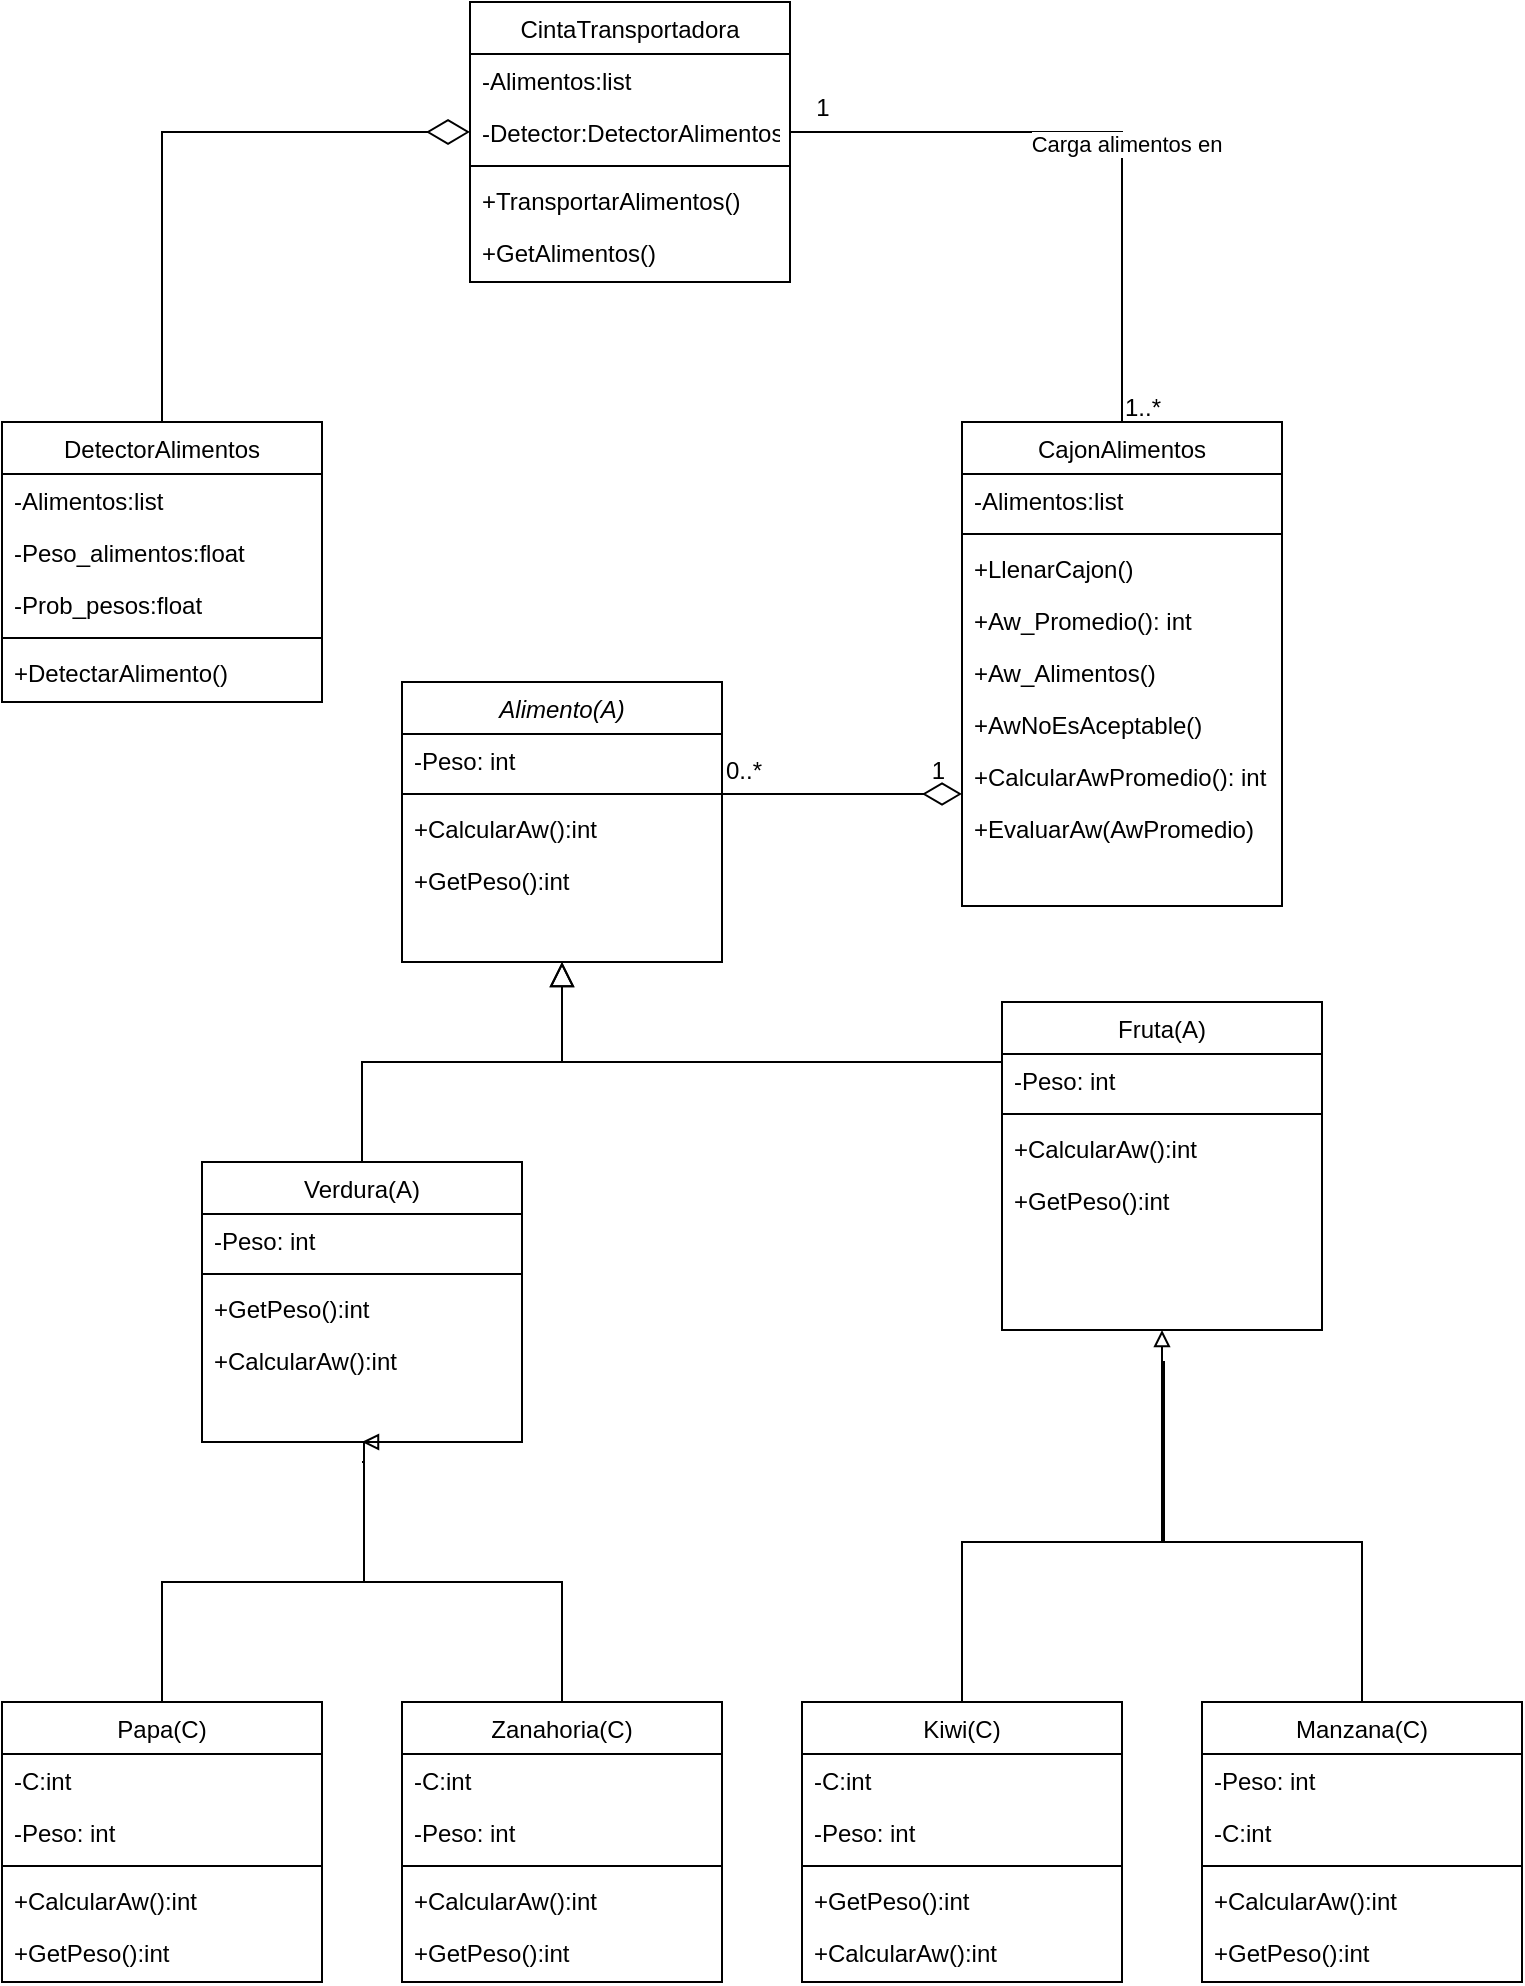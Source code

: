 <mxfile version="21.8.2" type="device">
  <diagram id="C5RBs43oDa-KdzZeNtuy" name="Page-1">
    <mxGraphModel dx="480" dy="1708" grid="1" gridSize="10" guides="1" tooltips="1" connect="1" arrows="1" fold="1" page="1" pageScale="1" pageWidth="827" pageHeight="1169" math="0" shadow="0">
      <root>
        <mxCell id="WIyWlLk6GJQsqaUBKTNV-0" />
        <mxCell id="WIyWlLk6GJQsqaUBKTNV-1" parent="WIyWlLk6GJQsqaUBKTNV-0" />
        <mxCell id="zkfFHV4jXpPFQw0GAbJ--0" value="Alimento(A)" style="swimlane;fontStyle=2;align=center;verticalAlign=top;childLayout=stackLayout;horizontal=1;startSize=26;horizontalStack=0;resizeParent=1;resizeLast=0;collapsible=1;marginBottom=0;rounded=0;shadow=0;strokeWidth=1;" parent="WIyWlLk6GJQsqaUBKTNV-1" vertex="1">
          <mxGeometry x="220" y="120" width="160" height="140" as="geometry">
            <mxRectangle x="230" y="140" width="160" height="26" as="alternateBounds" />
          </mxGeometry>
        </mxCell>
        <mxCell id="vRDSo-3gwmN9hRa0ndn9-1" value="-Peso: int" style="text;align=left;verticalAlign=top;spacingLeft=4;spacingRight=4;overflow=hidden;rotatable=0;points=[[0,0.5],[1,0.5]];portConstraint=eastwest;" parent="zkfFHV4jXpPFQw0GAbJ--0" vertex="1">
          <mxGeometry y="26" width="160" height="26" as="geometry" />
        </mxCell>
        <mxCell id="zkfFHV4jXpPFQw0GAbJ--4" value="" style="line;html=1;strokeWidth=1;align=left;verticalAlign=middle;spacingTop=-1;spacingLeft=3;spacingRight=3;rotatable=0;labelPosition=right;points=[];portConstraint=eastwest;" parent="zkfFHV4jXpPFQw0GAbJ--0" vertex="1">
          <mxGeometry y="52" width="160" height="8" as="geometry" />
        </mxCell>
        <mxCell id="zkfFHV4jXpPFQw0GAbJ--5" value="+CalcularAw():int" style="text;align=left;verticalAlign=top;spacingLeft=4;spacingRight=4;overflow=hidden;rotatable=0;points=[[0,0.5],[1,0.5]];portConstraint=eastwest;" parent="zkfFHV4jXpPFQw0GAbJ--0" vertex="1">
          <mxGeometry y="60" width="160" height="26" as="geometry" />
        </mxCell>
        <mxCell id="vRDSo-3gwmN9hRa0ndn9-2" value="+GetPeso():int" style="text;align=left;verticalAlign=top;spacingLeft=4;spacingRight=4;overflow=hidden;rotatable=0;points=[[0,0.5],[1,0.5]];portConstraint=eastwest;" parent="zkfFHV4jXpPFQw0GAbJ--0" vertex="1">
          <mxGeometry y="86" width="160" height="26" as="geometry" />
        </mxCell>
        <mxCell id="zkfFHV4jXpPFQw0GAbJ--6" value="Verdura(A)" style="swimlane;fontStyle=0;align=center;verticalAlign=top;childLayout=stackLayout;horizontal=1;startSize=26;horizontalStack=0;resizeParent=1;resizeLast=0;collapsible=1;marginBottom=0;rounded=0;shadow=0;strokeWidth=1;" parent="WIyWlLk6GJQsqaUBKTNV-1" vertex="1">
          <mxGeometry x="120" y="360" width="160" height="140" as="geometry">
            <mxRectangle x="130" y="380" width="160" height="26" as="alternateBounds" />
          </mxGeometry>
        </mxCell>
        <mxCell id="vRDSo-3gwmN9hRa0ndn9-9" value="-Peso: int" style="text;align=left;verticalAlign=top;spacingLeft=4;spacingRight=4;overflow=hidden;rotatable=0;points=[[0,0.5],[1,0.5]];portConstraint=eastwest;" parent="zkfFHV4jXpPFQw0GAbJ--6" vertex="1">
          <mxGeometry y="26" width="160" height="26" as="geometry" />
        </mxCell>
        <mxCell id="zkfFHV4jXpPFQw0GAbJ--9" value="" style="line;html=1;strokeWidth=1;align=left;verticalAlign=middle;spacingTop=-1;spacingLeft=3;spacingRight=3;rotatable=0;labelPosition=right;points=[];portConstraint=eastwest;" parent="zkfFHV4jXpPFQw0GAbJ--6" vertex="1">
          <mxGeometry y="52" width="160" height="8" as="geometry" />
        </mxCell>
        <mxCell id="vRDSo-3gwmN9hRa0ndn9-7" value="+GetPeso():int" style="text;align=left;verticalAlign=top;spacingLeft=4;spacingRight=4;overflow=hidden;rotatable=0;points=[[0,0.5],[1,0.5]];portConstraint=eastwest;" parent="zkfFHV4jXpPFQw0GAbJ--6" vertex="1">
          <mxGeometry y="60" width="160" height="26" as="geometry" />
        </mxCell>
        <mxCell id="vRDSo-3gwmN9hRa0ndn9-8" value="+CalcularAw():int" style="text;align=left;verticalAlign=top;spacingLeft=4;spacingRight=4;overflow=hidden;rotatable=0;points=[[0,0.5],[1,0.5]];portConstraint=eastwest;" parent="zkfFHV4jXpPFQw0GAbJ--6" vertex="1">
          <mxGeometry y="86" width="160" height="26" as="geometry" />
        </mxCell>
        <mxCell id="zkfFHV4jXpPFQw0GAbJ--12" value="" style="endArrow=block;endSize=10;endFill=0;shadow=0;strokeWidth=1;rounded=0;edgeStyle=elbowEdgeStyle;elbow=vertical;" parent="WIyWlLk6GJQsqaUBKTNV-1" source="zkfFHV4jXpPFQw0GAbJ--6" target="zkfFHV4jXpPFQw0GAbJ--0" edge="1">
          <mxGeometry width="160" relative="1" as="geometry">
            <mxPoint x="200" y="203" as="sourcePoint" />
            <mxPoint x="200" y="203" as="targetPoint" />
          </mxGeometry>
        </mxCell>
        <mxCell id="zkfFHV4jXpPFQw0GAbJ--13" value="Fruta(A)" style="swimlane;fontStyle=0;align=center;verticalAlign=top;childLayout=stackLayout;horizontal=1;startSize=26;horizontalStack=0;resizeParent=1;resizeLast=0;collapsible=1;marginBottom=0;rounded=0;shadow=0;strokeWidth=1;" parent="WIyWlLk6GJQsqaUBKTNV-1" vertex="1">
          <mxGeometry x="520" y="280" width="160" height="164" as="geometry">
            <mxRectangle x="340" y="380" width="170" height="26" as="alternateBounds" />
          </mxGeometry>
        </mxCell>
        <mxCell id="vRDSo-3gwmN9hRa0ndn9-29" value="-Peso: int" style="text;align=left;verticalAlign=top;spacingLeft=4;spacingRight=4;overflow=hidden;rotatable=0;points=[[0,0.5],[1,0.5]];portConstraint=eastwest;" parent="zkfFHV4jXpPFQw0GAbJ--13" vertex="1">
          <mxGeometry y="26" width="160" height="26" as="geometry" />
        </mxCell>
        <mxCell id="zkfFHV4jXpPFQw0GAbJ--15" value="" style="line;html=1;strokeWidth=1;align=left;verticalAlign=middle;spacingTop=-1;spacingLeft=3;spacingRight=3;rotatable=0;labelPosition=right;points=[];portConstraint=eastwest;" parent="zkfFHV4jXpPFQw0GAbJ--13" vertex="1">
          <mxGeometry y="52" width="160" height="8" as="geometry" />
        </mxCell>
        <mxCell id="vRDSo-3gwmN9hRa0ndn9-27" value="+CalcularAw():int" style="text;align=left;verticalAlign=top;spacingLeft=4;spacingRight=4;overflow=hidden;rotatable=0;points=[[0,0.5],[1,0.5]];portConstraint=eastwest;" parent="zkfFHV4jXpPFQw0GAbJ--13" vertex="1">
          <mxGeometry y="60" width="160" height="26" as="geometry" />
        </mxCell>
        <mxCell id="vRDSo-3gwmN9hRa0ndn9-28" value="+GetPeso():int" style="text;align=left;verticalAlign=top;spacingLeft=4;spacingRight=4;overflow=hidden;rotatable=0;points=[[0,0.5],[1,0.5]];portConstraint=eastwest;" parent="zkfFHV4jXpPFQw0GAbJ--13" vertex="1">
          <mxGeometry y="86" width="160" height="26" as="geometry" />
        </mxCell>
        <mxCell id="zkfFHV4jXpPFQw0GAbJ--16" value="" style="endArrow=block;endSize=10;endFill=0;shadow=0;strokeWidth=1;rounded=0;edgeStyle=elbowEdgeStyle;elbow=vertical;" parent="WIyWlLk6GJQsqaUBKTNV-1" source="zkfFHV4jXpPFQw0GAbJ--13" target="zkfFHV4jXpPFQw0GAbJ--0" edge="1">
          <mxGeometry width="160" relative="1" as="geometry">
            <mxPoint x="210" y="373" as="sourcePoint" />
            <mxPoint x="310" y="271" as="targetPoint" />
            <Array as="points">
              <mxPoint x="450" y="310" />
            </Array>
          </mxGeometry>
        </mxCell>
        <mxCell id="zkfFHV4jXpPFQw0GAbJ--17" value="CajonAlimentos" style="swimlane;fontStyle=0;align=center;verticalAlign=top;childLayout=stackLayout;horizontal=1;startSize=26;horizontalStack=0;resizeParent=1;resizeLast=0;collapsible=1;marginBottom=0;rounded=0;shadow=0;strokeWidth=1;" parent="WIyWlLk6GJQsqaUBKTNV-1" vertex="1">
          <mxGeometry x="500" y="-10" width="160" height="242" as="geometry">
            <mxRectangle x="550" y="140" width="160" height="26" as="alternateBounds" />
          </mxGeometry>
        </mxCell>
        <mxCell id="zkfFHV4jXpPFQw0GAbJ--20" value="-Alimentos:list" style="text;align=left;verticalAlign=top;spacingLeft=4;spacingRight=4;overflow=hidden;rotatable=0;points=[[0,0.5],[1,0.5]];portConstraint=eastwest;rounded=0;shadow=0;html=0;" parent="zkfFHV4jXpPFQw0GAbJ--17" vertex="1">
          <mxGeometry y="26" width="160" height="26" as="geometry" />
        </mxCell>
        <mxCell id="zkfFHV4jXpPFQw0GAbJ--23" value="" style="line;html=1;strokeWidth=1;align=left;verticalAlign=middle;spacingTop=-1;spacingLeft=3;spacingRight=3;rotatable=0;labelPosition=right;points=[];portConstraint=eastwest;" parent="zkfFHV4jXpPFQw0GAbJ--17" vertex="1">
          <mxGeometry y="52" width="160" height="8" as="geometry" />
        </mxCell>
        <mxCell id="vRDSo-3gwmN9hRa0ndn9-47" value="+LlenarCajon()" style="text;align=left;verticalAlign=top;spacingLeft=4;spacingRight=4;overflow=hidden;rotatable=0;points=[[0,0.5],[1,0.5]];portConstraint=eastwest;" parent="zkfFHV4jXpPFQw0GAbJ--17" vertex="1">
          <mxGeometry y="60" width="160" height="26" as="geometry" />
        </mxCell>
        <mxCell id="vRDSo-3gwmN9hRa0ndn9-48" value="+Aw_Promedio(): int" style="text;align=left;verticalAlign=top;spacingLeft=4;spacingRight=4;overflow=hidden;rotatable=0;points=[[0,0.5],[1,0.5]];portConstraint=eastwest;" parent="zkfFHV4jXpPFQw0GAbJ--17" vertex="1">
          <mxGeometry y="86" width="160" height="26" as="geometry" />
        </mxCell>
        <mxCell id="vRDSo-3gwmN9hRa0ndn9-49" value="+Aw_Alimentos()" style="text;align=left;verticalAlign=top;spacingLeft=4;spacingRight=4;overflow=hidden;rotatable=0;points=[[0,0.5],[1,0.5]];portConstraint=eastwest;" parent="zkfFHV4jXpPFQw0GAbJ--17" vertex="1">
          <mxGeometry y="112" width="160" height="26" as="geometry" />
        </mxCell>
        <mxCell id="vRDSo-3gwmN9hRa0ndn9-66" value="+AwNoEsAceptable()" style="text;align=left;verticalAlign=top;spacingLeft=4;spacingRight=4;overflow=hidden;rotatable=0;points=[[0,0.5],[1,0.5]];portConstraint=eastwest;" parent="zkfFHV4jXpPFQw0GAbJ--17" vertex="1">
          <mxGeometry y="138" width="160" height="26" as="geometry" />
        </mxCell>
        <mxCell id="vRDSo-3gwmN9hRa0ndn9-50" value="+CalcularAwPromedio(): int" style="text;align=left;verticalAlign=top;spacingLeft=4;spacingRight=4;overflow=hidden;rotatable=0;points=[[0,0.5],[1,0.5]];portConstraint=eastwest;" parent="zkfFHV4jXpPFQw0GAbJ--17" vertex="1">
          <mxGeometry y="164" width="160" height="26" as="geometry" />
        </mxCell>
        <mxCell id="vRDSo-3gwmN9hRa0ndn9-51" value="+EvaluarAw(AwPromedio)" style="text;align=left;verticalAlign=top;spacingLeft=4;spacingRight=4;overflow=hidden;rotatable=0;points=[[0,0.5],[1,0.5]];portConstraint=eastwest;" parent="zkfFHV4jXpPFQw0GAbJ--17" vertex="1">
          <mxGeometry y="190" width="160" height="26" as="geometry" />
        </mxCell>
        <mxCell id="zkfFHV4jXpPFQw0GAbJ--26" value="" style="endArrow=diamondThin;shadow=0;strokeWidth=1;rounded=0;endFill=0;edgeStyle=elbowEdgeStyle;elbow=vertical;endSize=17;" parent="WIyWlLk6GJQsqaUBKTNV-1" source="zkfFHV4jXpPFQw0GAbJ--0" target="zkfFHV4jXpPFQw0GAbJ--17" edge="1">
          <mxGeometry x="0.5" y="41" relative="1" as="geometry">
            <mxPoint x="380" y="192" as="sourcePoint" />
            <mxPoint x="540" y="192" as="targetPoint" />
            <mxPoint x="-40" y="32" as="offset" />
          </mxGeometry>
        </mxCell>
        <mxCell id="zkfFHV4jXpPFQw0GAbJ--27" value="0..*" style="resizable=0;align=left;verticalAlign=bottom;labelBackgroundColor=none;fontSize=12;" parent="zkfFHV4jXpPFQw0GAbJ--26" connectable="0" vertex="1">
          <mxGeometry x="-1" relative="1" as="geometry">
            <mxPoint y="-3" as="offset" />
          </mxGeometry>
        </mxCell>
        <mxCell id="zkfFHV4jXpPFQw0GAbJ--28" value="1" style="resizable=0;align=right;verticalAlign=bottom;labelBackgroundColor=none;fontSize=12;" parent="zkfFHV4jXpPFQw0GAbJ--26" connectable="0" vertex="1">
          <mxGeometry x="1" relative="1" as="geometry">
            <mxPoint x="-7" y="-3" as="offset" />
          </mxGeometry>
        </mxCell>
        <mxCell id="356g7T61O0SfPI4QCvNZ-16" style="edgeStyle=orthogonalEdgeStyle;rounded=0;orthogonalLoop=1;jettySize=auto;html=1;exitX=0.5;exitY=0;exitDx=0;exitDy=0;endArrow=block;endFill=0;" parent="WIyWlLk6GJQsqaUBKTNV-1" source="356g7T61O0SfPI4QCvNZ-4" edge="1">
          <mxGeometry relative="1" as="geometry">
            <mxPoint x="200" y="500" as="targetPoint" />
            <Array as="points">
              <mxPoint x="100" y="570" />
              <mxPoint x="201" y="570" />
            </Array>
          </mxGeometry>
        </mxCell>
        <mxCell id="356g7T61O0SfPI4QCvNZ-4" value="Papa(C)" style="swimlane;fontStyle=0;align=center;verticalAlign=top;childLayout=stackLayout;horizontal=1;startSize=26;horizontalStack=0;resizeParent=1;resizeLast=0;collapsible=1;marginBottom=0;rounded=0;shadow=0;strokeWidth=1;" parent="WIyWlLk6GJQsqaUBKTNV-1" vertex="1">
          <mxGeometry x="20" y="630" width="160" height="140" as="geometry">
            <mxRectangle x="130" y="380" width="160" height="26" as="alternateBounds" />
          </mxGeometry>
        </mxCell>
        <mxCell id="vRDSo-3gwmN9hRa0ndn9-14" value="-C:int" style="text;align=left;verticalAlign=top;spacingLeft=4;spacingRight=4;overflow=hidden;rotatable=0;points=[[0,0.5],[1,0.5]];portConstraint=eastwest;" parent="356g7T61O0SfPI4QCvNZ-4" vertex="1">
          <mxGeometry y="26" width="160" height="26" as="geometry" />
        </mxCell>
        <mxCell id="vRDSo-3gwmN9hRa0ndn9-13" value="-Peso: int" style="text;align=left;verticalAlign=top;spacingLeft=4;spacingRight=4;overflow=hidden;rotatable=0;points=[[0,0.5],[1,0.5]];portConstraint=eastwest;" parent="356g7T61O0SfPI4QCvNZ-4" vertex="1">
          <mxGeometry y="52" width="160" height="26" as="geometry" />
        </mxCell>
        <mxCell id="356g7T61O0SfPI4QCvNZ-7" value="" style="line;html=1;strokeWidth=1;align=left;verticalAlign=middle;spacingTop=-1;spacingLeft=3;spacingRight=3;rotatable=0;labelPosition=right;points=[];portConstraint=eastwest;" parent="356g7T61O0SfPI4QCvNZ-4" vertex="1">
          <mxGeometry y="78" width="160" height="8" as="geometry" />
        </mxCell>
        <mxCell id="vRDSo-3gwmN9hRa0ndn9-11" value="+CalcularAw():int" style="text;align=left;verticalAlign=top;spacingLeft=4;spacingRight=4;overflow=hidden;rotatable=0;points=[[0,0.5],[1,0.5]];portConstraint=eastwest;" parent="356g7T61O0SfPI4QCvNZ-4" vertex="1">
          <mxGeometry y="86" width="160" height="26" as="geometry" />
        </mxCell>
        <mxCell id="vRDSo-3gwmN9hRa0ndn9-12" value="+GetPeso():int" style="text;align=left;verticalAlign=top;spacingLeft=4;spacingRight=4;overflow=hidden;rotatable=0;points=[[0,0.5],[1,0.5]];portConstraint=eastwest;" parent="356g7T61O0SfPI4QCvNZ-4" vertex="1">
          <mxGeometry y="112" width="160" height="26" as="geometry" />
        </mxCell>
        <mxCell id="356g7T61O0SfPI4QCvNZ-17" style="edgeStyle=orthogonalEdgeStyle;rounded=0;orthogonalLoop=1;jettySize=auto;html=1;exitX=0.5;exitY=0;exitDx=0;exitDy=0;endArrow=none;endFill=0;" parent="WIyWlLk6GJQsqaUBKTNV-1" source="356g7T61O0SfPI4QCvNZ-10" edge="1">
          <mxGeometry relative="1" as="geometry">
            <mxPoint x="200" y="510" as="targetPoint" />
            <Array as="points">
              <mxPoint x="300" y="570" />
              <mxPoint x="201" y="570" />
            </Array>
          </mxGeometry>
        </mxCell>
        <mxCell id="356g7T61O0SfPI4QCvNZ-10" value="Zanahoria(C)" style="swimlane;fontStyle=0;align=center;verticalAlign=top;childLayout=stackLayout;horizontal=1;startSize=26;horizontalStack=0;resizeParent=1;resizeLast=0;collapsible=1;marginBottom=0;rounded=0;shadow=0;strokeWidth=1;" parent="WIyWlLk6GJQsqaUBKTNV-1" vertex="1">
          <mxGeometry x="220" y="630" width="160" height="140" as="geometry">
            <mxRectangle x="130" y="380" width="160" height="26" as="alternateBounds" />
          </mxGeometry>
        </mxCell>
        <mxCell id="vRDSo-3gwmN9hRa0ndn9-18" value="-C:int" style="text;align=left;verticalAlign=top;spacingLeft=4;spacingRight=4;overflow=hidden;rotatable=0;points=[[0,0.5],[1,0.5]];portConstraint=eastwest;" parent="356g7T61O0SfPI4QCvNZ-10" vertex="1">
          <mxGeometry y="26" width="160" height="26" as="geometry" />
        </mxCell>
        <mxCell id="vRDSo-3gwmN9hRa0ndn9-17" value="-Peso: int" style="text;align=left;verticalAlign=top;spacingLeft=4;spacingRight=4;overflow=hidden;rotatable=0;points=[[0,0.5],[1,0.5]];portConstraint=eastwest;" parent="356g7T61O0SfPI4QCvNZ-10" vertex="1">
          <mxGeometry y="52" width="160" height="26" as="geometry" />
        </mxCell>
        <mxCell id="356g7T61O0SfPI4QCvNZ-13" value="" style="line;html=1;strokeWidth=1;align=left;verticalAlign=middle;spacingTop=-1;spacingLeft=3;spacingRight=3;rotatable=0;labelPosition=right;points=[];portConstraint=eastwest;" parent="356g7T61O0SfPI4QCvNZ-10" vertex="1">
          <mxGeometry y="78" width="160" height="8" as="geometry" />
        </mxCell>
        <mxCell id="vRDSo-3gwmN9hRa0ndn9-15" value="+CalcularAw():int" style="text;align=left;verticalAlign=top;spacingLeft=4;spacingRight=4;overflow=hidden;rotatable=0;points=[[0,0.5],[1,0.5]];portConstraint=eastwest;" parent="356g7T61O0SfPI4QCvNZ-10" vertex="1">
          <mxGeometry y="86" width="160" height="26" as="geometry" />
        </mxCell>
        <mxCell id="vRDSo-3gwmN9hRa0ndn9-16" value="+GetPeso():int" style="text;align=left;verticalAlign=top;spacingLeft=4;spacingRight=4;overflow=hidden;rotatable=0;points=[[0,0.5],[1,0.5]];portConstraint=eastwest;" parent="356g7T61O0SfPI4QCvNZ-10" vertex="1">
          <mxGeometry y="112" width="160" height="26" as="geometry" />
        </mxCell>
        <mxCell id="356g7T61O0SfPI4QCvNZ-38" value="" style="group" parent="WIyWlLk6GJQsqaUBKTNV-1" connectable="0" vertex="1">
          <mxGeometry x="420" y="580" width="360" height="190" as="geometry" />
        </mxCell>
        <mxCell id="356g7T61O0SfPI4QCvNZ-30" value="Manzana(C)" style="swimlane;fontStyle=0;align=center;verticalAlign=top;childLayout=stackLayout;horizontal=1;startSize=26;horizontalStack=0;resizeParent=1;resizeLast=0;collapsible=1;marginBottom=0;rounded=0;shadow=0;strokeWidth=1;" parent="356g7T61O0SfPI4QCvNZ-38" vertex="1">
          <mxGeometry x="200" y="50" width="160" height="140" as="geometry">
            <mxRectangle x="340" y="380" width="170" height="26" as="alternateBounds" />
          </mxGeometry>
        </mxCell>
        <mxCell id="vRDSo-3gwmN9hRa0ndn9-25" value="-Peso: int" style="text;align=left;verticalAlign=top;spacingLeft=4;spacingRight=4;overflow=hidden;rotatable=0;points=[[0,0.5],[1,0.5]];portConstraint=eastwest;" parent="356g7T61O0SfPI4QCvNZ-30" vertex="1">
          <mxGeometry y="26" width="160" height="26" as="geometry" />
        </mxCell>
        <mxCell id="vRDSo-3gwmN9hRa0ndn9-26" value="-C:int" style="text;align=left;verticalAlign=top;spacingLeft=4;spacingRight=4;overflow=hidden;rotatable=0;points=[[0,0.5],[1,0.5]];portConstraint=eastwest;" parent="356g7T61O0SfPI4QCvNZ-30" vertex="1">
          <mxGeometry y="52" width="160" height="26" as="geometry" />
        </mxCell>
        <mxCell id="356g7T61O0SfPI4QCvNZ-32" value="" style="line;html=1;strokeWidth=1;align=left;verticalAlign=middle;spacingTop=-1;spacingLeft=3;spacingRight=3;rotatable=0;labelPosition=right;points=[];portConstraint=eastwest;" parent="356g7T61O0SfPI4QCvNZ-30" vertex="1">
          <mxGeometry y="78" width="160" height="8" as="geometry" />
        </mxCell>
        <mxCell id="vRDSo-3gwmN9hRa0ndn9-23" value="+CalcularAw():int" style="text;align=left;verticalAlign=top;spacingLeft=4;spacingRight=4;overflow=hidden;rotatable=0;points=[[0,0.5],[1,0.5]];portConstraint=eastwest;" parent="356g7T61O0SfPI4QCvNZ-30" vertex="1">
          <mxGeometry y="86" width="160" height="26" as="geometry" />
        </mxCell>
        <mxCell id="vRDSo-3gwmN9hRa0ndn9-24" value="+GetPeso():int" style="text;align=left;verticalAlign=top;spacingLeft=4;spacingRight=4;overflow=hidden;rotatable=0;points=[[0,0.5],[1,0.5]];portConstraint=eastwest;" parent="356g7T61O0SfPI4QCvNZ-30" vertex="1">
          <mxGeometry y="112" width="160" height="26" as="geometry" />
        </mxCell>
        <mxCell id="356g7T61O0SfPI4QCvNZ-33" value="Kiwi(C)" style="swimlane;fontStyle=0;align=center;verticalAlign=top;childLayout=stackLayout;horizontal=1;startSize=26;horizontalStack=0;resizeParent=1;resizeLast=0;collapsible=1;marginBottom=0;rounded=0;shadow=0;strokeWidth=1;" parent="356g7T61O0SfPI4QCvNZ-38" vertex="1">
          <mxGeometry y="50" width="160" height="140" as="geometry">
            <mxRectangle x="340" y="380" width="170" height="26" as="alternateBounds" />
          </mxGeometry>
        </mxCell>
        <mxCell id="vRDSo-3gwmN9hRa0ndn9-22" value="-C:int" style="text;align=left;verticalAlign=top;spacingLeft=4;spacingRight=4;overflow=hidden;rotatable=0;points=[[0,0.5],[1,0.5]];portConstraint=eastwest;" parent="356g7T61O0SfPI4QCvNZ-33" vertex="1">
          <mxGeometry y="26" width="160" height="26" as="geometry" />
        </mxCell>
        <mxCell id="vRDSo-3gwmN9hRa0ndn9-21" value="-Peso: int" style="text;align=left;verticalAlign=top;spacingLeft=4;spacingRight=4;overflow=hidden;rotatable=0;points=[[0,0.5],[1,0.5]];portConstraint=eastwest;" parent="356g7T61O0SfPI4QCvNZ-33" vertex="1">
          <mxGeometry y="52" width="160" height="26" as="geometry" />
        </mxCell>
        <mxCell id="356g7T61O0SfPI4QCvNZ-35" value="" style="line;html=1;strokeWidth=1;align=left;verticalAlign=middle;spacingTop=-1;spacingLeft=3;spacingRight=3;rotatable=0;labelPosition=right;points=[];portConstraint=eastwest;" parent="356g7T61O0SfPI4QCvNZ-33" vertex="1">
          <mxGeometry y="78" width="160" height="8" as="geometry" />
        </mxCell>
        <mxCell id="vRDSo-3gwmN9hRa0ndn9-20" value="+GetPeso():int" style="text;align=left;verticalAlign=top;spacingLeft=4;spacingRight=4;overflow=hidden;rotatable=0;points=[[0,0.5],[1,0.5]];portConstraint=eastwest;" parent="356g7T61O0SfPI4QCvNZ-33" vertex="1">
          <mxGeometry y="86" width="160" height="26" as="geometry" />
        </mxCell>
        <mxCell id="vRDSo-3gwmN9hRa0ndn9-19" value="+CalcularAw():int" style="text;align=left;verticalAlign=top;spacingLeft=4;spacingRight=4;overflow=hidden;rotatable=0;points=[[0,0.5],[1,0.5]];portConstraint=eastwest;" parent="356g7T61O0SfPI4QCvNZ-33" vertex="1">
          <mxGeometry y="112" width="160" height="26" as="geometry" />
        </mxCell>
        <mxCell id="356g7T61O0SfPI4QCvNZ-36" style="edgeStyle=orthogonalEdgeStyle;rounded=0;orthogonalLoop=1;jettySize=auto;html=1;exitX=0.5;exitY=0;exitDx=0;exitDy=0;entryX=0.5;entryY=1;entryDx=0;entryDy=0;endArrow=block;endFill=0;" parent="WIyWlLk6GJQsqaUBKTNV-1" source="356g7T61O0SfPI4QCvNZ-33" target="zkfFHV4jXpPFQw0GAbJ--13" edge="1">
          <mxGeometry relative="1" as="geometry">
            <mxPoint x="600" y="580" as="targetPoint" />
            <Array as="points">
              <mxPoint x="500" y="550" />
              <mxPoint x="600" y="550" />
            </Array>
          </mxGeometry>
        </mxCell>
        <mxCell id="356g7T61O0SfPI4QCvNZ-37" style="edgeStyle=orthogonalEdgeStyle;rounded=0;orthogonalLoop=1;jettySize=auto;html=1;exitX=0.5;exitY=0;exitDx=0;exitDy=0;endArrow=none;endFill=0;" parent="WIyWlLk6GJQsqaUBKTNV-1" source="356g7T61O0SfPI4QCvNZ-30" edge="1">
          <mxGeometry relative="1" as="geometry">
            <mxPoint x="600" y="460" as="targetPoint" />
            <Array as="points">
              <mxPoint x="700" y="550" />
              <mxPoint x="601" y="550" />
            </Array>
          </mxGeometry>
        </mxCell>
        <mxCell id="vRDSo-3gwmN9hRa0ndn9-60" style="edgeStyle=orthogonalEdgeStyle;rounded=0;orthogonalLoop=1;jettySize=auto;html=1;exitX=0.5;exitY=0;exitDx=0;exitDy=0;entryX=0;entryY=0.5;entryDx=0;entryDy=0;endArrow=diamondThin;endFill=0;endSize=19;" parent="WIyWlLk6GJQsqaUBKTNV-1" source="vRDSo-3gwmN9hRa0ndn9-40" target="vRDSo-3gwmN9hRa0ndn9-54" edge="1">
          <mxGeometry relative="1" as="geometry" />
        </mxCell>
        <mxCell id="vRDSo-3gwmN9hRa0ndn9-40" value="DetectorAlimentos" style="swimlane;fontStyle=0;align=center;verticalAlign=top;childLayout=stackLayout;horizontal=1;startSize=26;horizontalStack=0;resizeParent=1;resizeLast=0;collapsible=1;marginBottom=0;rounded=0;shadow=0;strokeWidth=1;" parent="WIyWlLk6GJQsqaUBKTNV-1" vertex="1">
          <mxGeometry x="20" y="-10" width="160" height="140" as="geometry">
            <mxRectangle x="550" y="140" width="160" height="26" as="alternateBounds" />
          </mxGeometry>
        </mxCell>
        <mxCell id="vRDSo-3gwmN9hRa0ndn9-41" value="-Alimentos:list" style="text;align=left;verticalAlign=top;spacingLeft=4;spacingRight=4;overflow=hidden;rotatable=0;points=[[0,0.5],[1,0.5]];portConstraint=eastwest;rounded=0;shadow=0;html=0;" parent="vRDSo-3gwmN9hRa0ndn9-40" vertex="1">
          <mxGeometry y="26" width="160" height="26" as="geometry" />
        </mxCell>
        <mxCell id="vRDSo-3gwmN9hRa0ndn9-46" value="-Peso_alimentos:float" style="text;align=left;verticalAlign=top;spacingLeft=4;spacingRight=4;overflow=hidden;rotatable=0;points=[[0,0.5],[1,0.5]];portConstraint=eastwest;rounded=0;shadow=0;html=0;" parent="vRDSo-3gwmN9hRa0ndn9-40" vertex="1">
          <mxGeometry y="52" width="160" height="26" as="geometry" />
        </mxCell>
        <mxCell id="vRDSo-3gwmN9hRa0ndn9-44" value="-Prob_pesos:float" style="text;align=left;verticalAlign=top;spacingLeft=4;spacingRight=4;overflow=hidden;rotatable=0;points=[[0,0.5],[1,0.5]];portConstraint=eastwest;rounded=0;shadow=0;html=0;" parent="vRDSo-3gwmN9hRa0ndn9-40" vertex="1">
          <mxGeometry y="78" width="160" height="26" as="geometry" />
        </mxCell>
        <mxCell id="vRDSo-3gwmN9hRa0ndn9-42" value="" style="line;html=1;strokeWidth=1;align=left;verticalAlign=middle;spacingTop=-1;spacingLeft=3;spacingRight=3;rotatable=0;labelPosition=right;points=[];portConstraint=eastwest;" parent="vRDSo-3gwmN9hRa0ndn9-40" vertex="1">
          <mxGeometry y="104" width="160" height="8" as="geometry" />
        </mxCell>
        <mxCell id="vRDSo-3gwmN9hRa0ndn9-43" value="+DetectarAlimento()" style="text;align=left;verticalAlign=top;spacingLeft=4;spacingRight=4;overflow=hidden;rotatable=0;points=[[0,0.5],[1,0.5]];portConstraint=eastwest;" parent="vRDSo-3gwmN9hRa0ndn9-40" vertex="1">
          <mxGeometry y="112" width="160" height="26" as="geometry" />
        </mxCell>
        <mxCell id="vRDSo-3gwmN9hRa0ndn9-52" value="CintaTransportadora" style="swimlane;fontStyle=0;align=center;verticalAlign=top;childLayout=stackLayout;horizontal=1;startSize=26;horizontalStack=0;resizeParent=1;resizeLast=0;collapsible=1;marginBottom=0;rounded=0;shadow=0;strokeWidth=1;" parent="WIyWlLk6GJQsqaUBKTNV-1" vertex="1">
          <mxGeometry x="254" y="-220" width="160" height="140" as="geometry">
            <mxRectangle x="550" y="140" width="160" height="26" as="alternateBounds" />
          </mxGeometry>
        </mxCell>
        <mxCell id="vRDSo-3gwmN9hRa0ndn9-53" value="-Alimentos:list" style="text;align=left;verticalAlign=top;spacingLeft=4;spacingRight=4;overflow=hidden;rotatable=0;points=[[0,0.5],[1,0.5]];portConstraint=eastwest;rounded=0;shadow=0;html=0;" parent="vRDSo-3gwmN9hRa0ndn9-52" vertex="1">
          <mxGeometry y="26" width="160" height="26" as="geometry" />
        </mxCell>
        <mxCell id="vRDSo-3gwmN9hRa0ndn9-54" value="-Detector:DetectorAlimentos" style="text;align=left;verticalAlign=top;spacingLeft=4;spacingRight=4;overflow=hidden;rotatable=0;points=[[0,0.5],[1,0.5]];portConstraint=eastwest;rounded=0;shadow=0;html=0;" parent="vRDSo-3gwmN9hRa0ndn9-52" vertex="1">
          <mxGeometry y="52" width="160" height="26" as="geometry" />
        </mxCell>
        <mxCell id="vRDSo-3gwmN9hRa0ndn9-56" value="" style="line;html=1;strokeWidth=1;align=left;verticalAlign=middle;spacingTop=-1;spacingLeft=3;spacingRight=3;rotatable=0;labelPosition=right;points=[];portConstraint=eastwest;" parent="vRDSo-3gwmN9hRa0ndn9-52" vertex="1">
          <mxGeometry y="78" width="160" height="8" as="geometry" />
        </mxCell>
        <mxCell id="vRDSo-3gwmN9hRa0ndn9-57" value="+TransportarAlimentos()" style="text;align=left;verticalAlign=top;spacingLeft=4;spacingRight=4;overflow=hidden;rotatable=0;points=[[0,0.5],[1,0.5]];portConstraint=eastwest;" parent="vRDSo-3gwmN9hRa0ndn9-52" vertex="1">
          <mxGeometry y="86" width="160" height="26" as="geometry" />
        </mxCell>
        <mxCell id="vRDSo-3gwmN9hRa0ndn9-61" value="+GetAlimentos()" style="text;align=left;verticalAlign=top;spacingLeft=4;spacingRight=4;overflow=hidden;rotatable=0;points=[[0,0.5],[1,0.5]];portConstraint=eastwest;" parent="vRDSo-3gwmN9hRa0ndn9-52" vertex="1">
          <mxGeometry y="112" width="160" height="26" as="geometry" />
        </mxCell>
        <mxCell id="vRDSo-3gwmN9hRa0ndn9-62" style="edgeStyle=orthogonalEdgeStyle;rounded=0;orthogonalLoop=1;jettySize=auto;html=1;exitX=1;exitY=0.5;exitDx=0;exitDy=0;entryX=0.5;entryY=0;entryDx=0;entryDy=0;endArrow=none;endFill=0;" parent="WIyWlLk6GJQsqaUBKTNV-1" source="vRDSo-3gwmN9hRa0ndn9-54" target="zkfFHV4jXpPFQw0GAbJ--17" edge="1">
          <mxGeometry relative="1" as="geometry" />
        </mxCell>
        <mxCell id="vRDSo-3gwmN9hRa0ndn9-63" value="Carga alimentos en" style="edgeLabel;html=1;align=center;verticalAlign=middle;resizable=0;points=[];" parent="vRDSo-3gwmN9hRa0ndn9-62" connectable="0" vertex="1">
          <mxGeometry x="0.103" y="2" relative="1" as="geometry">
            <mxPoint as="offset" />
          </mxGeometry>
        </mxCell>
        <mxCell id="vRDSo-3gwmN9hRa0ndn9-64" value="1" style="text;html=1;align=center;verticalAlign=middle;resizable=0;points=[];autosize=1;strokeColor=none;fillColor=none;" parent="WIyWlLk6GJQsqaUBKTNV-1" vertex="1">
          <mxGeometry x="415" y="-182" width="30" height="30" as="geometry" />
        </mxCell>
        <mxCell id="vRDSo-3gwmN9hRa0ndn9-65" value="1..*" style="text;html=1;align=center;verticalAlign=middle;resizable=0;points=[];autosize=1;strokeColor=none;fillColor=none;" parent="WIyWlLk6GJQsqaUBKTNV-1" vertex="1">
          <mxGeometry x="570" y="-32" width="40" height="30" as="geometry" />
        </mxCell>
      </root>
    </mxGraphModel>
  </diagram>
</mxfile>
